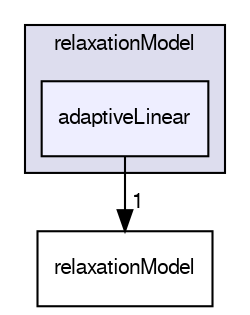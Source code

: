 digraph "applications/utilities/mesh/generation/foamyHexMesh/conformalVoronoiMesh/relaxationModel/adaptiveLinear" {
  bgcolor=transparent;
  compound=true
  node [ fontsize="10", fontname="FreeSans"];
  edge [ labelfontsize="10", labelfontname="FreeSans"];
  subgraph clusterdir_d92c8cef939c538197dc25d91cec2b23 {
    graph [ bgcolor="#ddddee", pencolor="black", label="relaxationModel" fontname="FreeSans", fontsize="10", URL="dir_d92c8cef939c538197dc25d91cec2b23.html"]
  dir_906fa27c1911f333c79c41df284f86bb [shape=box, label="adaptiveLinear", style="filled", fillcolor="#eeeeff", pencolor="black", URL="dir_906fa27c1911f333c79c41df284f86bb.html"];
  }
  dir_39dca2377a5a4835581084bfcccc9d07 [shape=box label="relaxationModel" URL="dir_39dca2377a5a4835581084bfcccc9d07.html"];
  dir_906fa27c1911f333c79c41df284f86bb->dir_39dca2377a5a4835581084bfcccc9d07 [headlabel="1", labeldistance=1.5 headhref="dir_000399_000401.html"];
}
